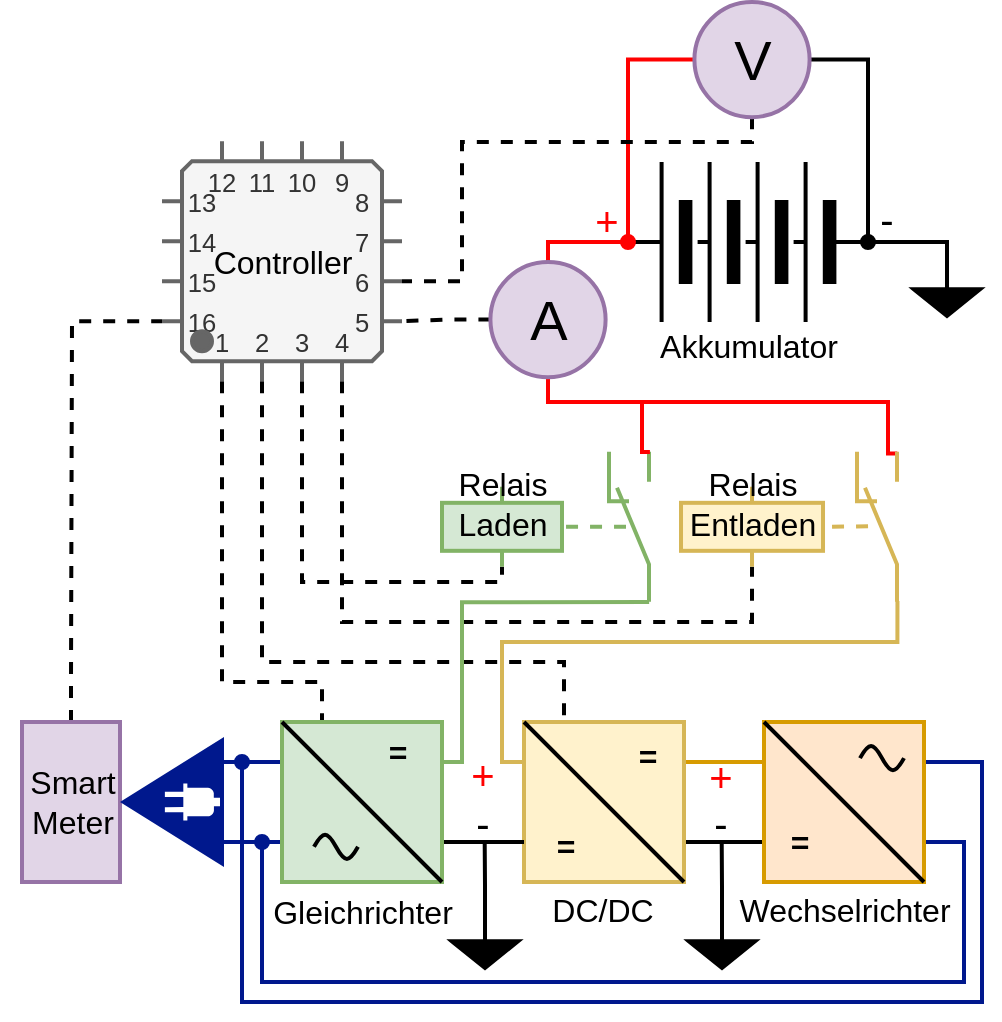 <mxfile version="21.2.1" type="device">
  <diagram name="Seite-1" id="qemIp7eOFDUc8YMIwoOe">
    <mxGraphModel dx="819" dy="573" grid="1" gridSize="10" guides="1" tooltips="1" connect="1" arrows="1" fold="1" page="1" pageScale="1" pageWidth="827" pageHeight="1169" math="0" shadow="0">
      <root>
        <mxCell id="0" />
        <mxCell id="1" parent="0" />
        <mxCell id="SQMH23yHNP8Jhb4yydkN-135" style="edgeStyle=orthogonalEdgeStyle;rounded=0;orthogonalLoop=1;jettySize=auto;html=1;exitX=0;exitY=0.5;exitDx=0;exitDy=0;entryX=0.5;entryY=0;entryDx=0;entryDy=0;entryPerimeter=0;endArrow=none;endFill=0;fontSize=16;strokeWidth=2;" parent="1" source="SQMH23yHNP8Jhb4yydkN-1" target="SQMH23yHNP8Jhb4yydkN-134" edge="1">
          <mxGeometry relative="1" as="geometry">
            <Array as="points">
              <mxPoint x="572" y="160" />
            </Array>
          </mxGeometry>
        </mxCell>
        <mxCell id="SQMH23yHNP8Jhb4yydkN-1" value="" style="pointerEvents=1;verticalLabelPosition=bottom;shadow=0;dashed=0;align=center;html=1;verticalAlign=top;shape=mxgraph.electrical.miscellaneous.batteryStack;rotation=-180;fontSize=16;strokeWidth=2;" parent="1" vertex="1">
          <mxGeometry x="413" y="120" width="120" height="80" as="geometry" />
        </mxCell>
        <mxCell id="SQMH23yHNP8Jhb4yydkN-116" style="edgeStyle=orthogonalEdgeStyle;rounded=0;orthogonalLoop=1;jettySize=auto;html=1;exitX=0;exitY=1;exitDx=90;exitDy=0;exitPerimeter=0;entryX=0.5;entryY=1;entryDx=0;entryDy=0;entryPerimeter=0;endArrow=none;endFill=0;dashed=1;fontSize=16;strokeWidth=2;" parent="1" source="SQMH23yHNP8Jhb4yydkN-2" target="SQMH23yHNP8Jhb4yydkN-70" edge="1">
          <mxGeometry relative="1" as="geometry">
            <Array as="points">
              <mxPoint x="270" y="350" />
              <mxPoint x="475" y="350" />
            </Array>
          </mxGeometry>
        </mxCell>
        <mxCell id="SQMH23yHNP8Jhb4yydkN-117" style="edgeStyle=orthogonalEdgeStyle;rounded=0;orthogonalLoop=1;jettySize=auto;html=1;exitX=0;exitY=1;exitDx=70;exitDy=0;exitPerimeter=0;entryX=0.5;entryY=1;entryDx=0;entryDy=0;entryPerimeter=0;dashed=1;endArrow=none;endFill=0;fontSize=16;strokeWidth=2;" parent="1" source="SQMH23yHNP8Jhb4yydkN-2" target="SQMH23yHNP8Jhb4yydkN-11" edge="1">
          <mxGeometry relative="1" as="geometry">
            <Array as="points">
              <mxPoint x="250" y="330" />
              <mxPoint x="350" y="330" />
            </Array>
          </mxGeometry>
        </mxCell>
        <mxCell id="SQMH23yHNP8Jhb4yydkN-118" style="edgeStyle=orthogonalEdgeStyle;rounded=0;orthogonalLoop=1;jettySize=auto;html=1;exitX=0;exitY=1;exitDx=50;exitDy=0;exitPerimeter=0;entryX=0.25;entryY=0;entryDx=0;entryDy=0;dashed=1;endArrow=none;endFill=0;fontSize=16;strokeWidth=2;" parent="1" source="SQMH23yHNP8Jhb4yydkN-2" target="SQMH23yHNP8Jhb4yydkN-21" edge="1">
          <mxGeometry relative="1" as="geometry">
            <Array as="points">
              <mxPoint x="230" y="370" />
              <mxPoint x="381" y="370" />
            </Array>
          </mxGeometry>
        </mxCell>
        <mxCell id="SQMH23yHNP8Jhb4yydkN-119" style="edgeStyle=orthogonalEdgeStyle;rounded=0;orthogonalLoop=1;jettySize=auto;html=1;exitX=0;exitY=1;exitDx=30;exitDy=0;exitPerimeter=0;entryX=0.25;entryY=0;entryDx=0;entryDy=0;dashed=1;endArrow=none;endFill=0;fontSize=16;strokeWidth=2;" parent="1" source="SQMH23yHNP8Jhb4yydkN-2" target="SQMH23yHNP8Jhb4yydkN-58" edge="1">
          <mxGeometry relative="1" as="geometry">
            <Array as="points">
              <mxPoint x="210" y="380" />
              <mxPoint x="260" y="380" />
            </Array>
          </mxGeometry>
        </mxCell>
        <mxCell id="SQMH23yHNP8Jhb4yydkN-2" value="" style="shadow=0;dashed=0;align=center;html=1;strokeWidth=2;shape=mxgraph.electrical.logic_gates.qfp_ic;whiteSpace=wrap;labelNames=a,b,c,d,e,f,g,h,i,j,k,l,m,n,o,p,q,r,s,t,u,v,w,x,y,z,a1,b1,c1,d1,e1,f1,g1,h1,i1,j1,k1,l1,m1,n1;fillColor=#f5f5f5;strokeColor=#666666;fontColor=#333333;fontSize=16;" parent="1" vertex="1">
          <mxGeometry x="180" y="109.59" width="120" height="120" as="geometry" />
        </mxCell>
        <mxCell id="SQMH23yHNP8Jhb4yydkN-64" style="edgeStyle=orthogonalEdgeStyle;rounded=0;orthogonalLoop=1;jettySize=auto;html=1;exitX=-0.002;exitY=1.004;exitDx=0;exitDy=0;entryX=1;entryY=0.25;entryDx=0;entryDy=0;endArrow=none;endFill=0;exitPerimeter=0;fillColor=#d5e8d4;strokeColor=#82b366;fontSize=16;strokeWidth=2;" parent="1" source="SQMH23yHNP8Jhb4yydkN-10" target="SQMH23yHNP8Jhb4yydkN-58" edge="1">
          <mxGeometry relative="1" as="geometry">
            <Array as="points">
              <mxPoint x="330" y="340" />
              <mxPoint x="330" y="420" />
            </Array>
          </mxGeometry>
        </mxCell>
        <mxCell id="SQMH23yHNP8Jhb4yydkN-10" value="" style="pointerEvents=1;verticalLabelPosition=bottom;shadow=0;dashed=0;align=center;html=1;verticalAlign=top;shape=mxgraph.electrical.electro-mechanical.changeoverContactSwitch2;elSwitchState=1;rotation=-90;fillColor=#d5e8d4;strokeColor=#82b366;fontSize=16;strokeWidth=2;" parent="1" vertex="1">
          <mxGeometry x="376" y="292.41" width="75" height="20" as="geometry" />
        </mxCell>
        <mxCell id="SQMH23yHNP8Jhb4yydkN-11" value="" style="pointerEvents=1;verticalLabelPosition=bottom;shadow=0;dashed=0;align=center;html=1;verticalAlign=top;shape=mxgraph.electrical.electro-mechanical.relay_coil;fillColor=#d5e8d4;strokeColor=#82b366;fontSize=16;strokeWidth=2;" parent="1" vertex="1">
          <mxGeometry x="320" y="282.41" width="60" height="40" as="geometry" />
        </mxCell>
        <mxCell id="SQMH23yHNP8Jhb4yydkN-12" value="" style="endArrow=none;dashed=1;html=1;strokeWidth=2;rounded=0;entryX=0.46;entryY=0.525;entryDx=0;entryDy=0;entryPerimeter=0;exitX=1.067;exitY=0.575;exitDx=0;exitDy=0;exitPerimeter=0;fontSize=16;fillColor=#d5e8d4;strokeColor=#82b366;" parent="1" edge="1">
          <mxGeometry width="50" height="50" relative="1" as="geometry">
            <mxPoint x="382.02" y="302.41" as="sourcePoint" />
            <mxPoint x="412" y="302.41" as="targetPoint" />
          </mxGeometry>
        </mxCell>
        <mxCell id="SQMH23yHNP8Jhb4yydkN-75" style="edgeStyle=orthogonalEdgeStyle;rounded=0;orthogonalLoop=1;jettySize=auto;html=1;exitX=0;exitY=0.25;exitDx=0;exitDy=0;entryX=0.005;entryY=1.011;entryDx=0;entryDy=0;entryPerimeter=0;endArrow=none;endFill=0;fillColor=#fff2cc;strokeColor=#d6b656;fontSize=16;strokeWidth=2;" parent="1" source="SQMH23yHNP8Jhb4yydkN-21" target="SQMH23yHNP8Jhb4yydkN-69" edge="1">
          <mxGeometry relative="1" as="geometry">
            <Array as="points">
              <mxPoint x="350" y="420" />
              <mxPoint x="350" y="360" />
              <mxPoint x="548" y="360" />
            </Array>
          </mxGeometry>
        </mxCell>
        <mxCell id="SQMH23yHNP8Jhb4yydkN-81" style="edgeStyle=orthogonalEdgeStyle;rounded=0;orthogonalLoop=1;jettySize=auto;html=1;exitX=1;exitY=0.25;exitDx=0;exitDy=0;entryX=0;entryY=0.25;entryDx=0;entryDy=0;endArrow=none;endFill=0;fillColor=#ffe6cc;strokeColor=#d79b00;fontSize=16;strokeWidth=2;" parent="1" source="SQMH23yHNP8Jhb4yydkN-21" target="SQMH23yHNP8Jhb4yydkN-24" edge="1">
          <mxGeometry relative="1" as="geometry" />
        </mxCell>
        <mxCell id="SQMH23yHNP8Jhb4yydkN-85" style="edgeStyle=orthogonalEdgeStyle;rounded=0;orthogonalLoop=1;jettySize=auto;html=1;exitX=1;exitY=0.75;exitDx=0;exitDy=0;entryX=0;entryY=0.75;entryDx=0;entryDy=0;endArrow=none;endFill=0;fontSize=16;strokeWidth=2;" parent="1" source="SQMH23yHNP8Jhb4yydkN-21" target="SQMH23yHNP8Jhb4yydkN-24" edge="1">
          <mxGeometry relative="1" as="geometry" />
        </mxCell>
        <mxCell id="SQMH23yHNP8Jhb4yydkN-21" value="" style="whiteSpace=wrap;html=1;aspect=fixed;fillColor=#fff2cc;strokeColor=#d6b656;fontSize=16;strokeWidth=2;" parent="1" vertex="1">
          <mxGeometry x="361" y="400" width="80" height="80" as="geometry" />
        </mxCell>
        <mxCell id="SQMH23yHNP8Jhb4yydkN-106" style="edgeStyle=orthogonalEdgeStyle;rounded=0;orthogonalLoop=1;jettySize=auto;html=1;exitX=1;exitY=0.75;exitDx=0;exitDy=0;endArrow=oval;endFill=1;fillColor=#dae8fc;strokeColor=#00188D;fontSize=16;strokeWidth=2;" parent="1" source="SQMH23yHNP8Jhb4yydkN-24" edge="1">
          <mxGeometry relative="1" as="geometry">
            <mxPoint x="230" y="460" as="targetPoint" />
            <Array as="points">
              <mxPoint x="581" y="460" />
              <mxPoint x="581" y="530" />
              <mxPoint x="230" y="530" />
            </Array>
          </mxGeometry>
        </mxCell>
        <mxCell id="SQMH23yHNP8Jhb4yydkN-107" style="edgeStyle=orthogonalEdgeStyle;rounded=0;orthogonalLoop=1;jettySize=auto;html=1;exitX=1;exitY=0.25;exitDx=0;exitDy=0;endArrow=oval;endFill=1;fillColor=#dae8fc;strokeColor=#00188D;fontSize=16;strokeWidth=2;" parent="1" source="SQMH23yHNP8Jhb4yydkN-24" edge="1">
          <mxGeometry relative="1" as="geometry">
            <mxPoint x="220" y="420" as="targetPoint" />
            <Array as="points">
              <mxPoint x="590" y="420" />
              <mxPoint x="590" y="540" />
              <mxPoint x="220" y="540" />
            </Array>
          </mxGeometry>
        </mxCell>
        <mxCell id="SQMH23yHNP8Jhb4yydkN-24" value="" style="whiteSpace=wrap;html=1;aspect=fixed;fillColor=#ffe6cc;strokeColor=#d79b00;fontSize=16;strokeWidth=2;" parent="1" vertex="1">
          <mxGeometry x="481" y="400" width="80" height="80" as="geometry" />
        </mxCell>
        <mxCell id="SQMH23yHNP8Jhb4yydkN-40" value="&lt;font style=&quot;font-size: 16px;&quot;&gt;=&lt;/font&gt;" style="text;html=1;strokeColor=none;fillColor=none;align=center;verticalAlign=middle;whiteSpace=wrap;rounded=0;fontSize=16;strokeWidth=2;fontStyle=1" parent="1" vertex="1">
          <mxGeometry x="351" y="446.5" width="62" height="30" as="geometry" />
        </mxCell>
        <mxCell id="SQMH23yHNP8Jhb4yydkN-41" value="" style="endArrow=none;html=1;rounded=0;entryX=1;entryY=1;entryDx=0;entryDy=0;exitX=0;exitY=0;exitDx=0;exitDy=0;fontSize=16;strokeWidth=2;" parent="1" source="SQMH23yHNP8Jhb4yydkN-21" target="SQMH23yHNP8Jhb4yydkN-21" edge="1">
          <mxGeometry width="50" height="50" relative="1" as="geometry">
            <mxPoint x="533" y="491.5" as="sourcePoint" />
            <mxPoint x="583" y="441.5" as="targetPoint" />
          </mxGeometry>
        </mxCell>
        <mxCell id="SQMH23yHNP8Jhb4yydkN-42" value="&lt;font style=&quot;font-size: 16px;&quot;&gt;=&lt;/font&gt;" style="text;html=1;strokeColor=none;fillColor=none;align=center;verticalAlign=middle;whiteSpace=wrap;rounded=0;fontSize=16;strokeWidth=2;fontStyle=1" parent="1" vertex="1">
          <mxGeometry x="393" y="401.5" width="60" height="30" as="geometry" />
        </mxCell>
        <mxCell id="SQMH23yHNP8Jhb4yydkN-43" value="&lt;font style=&quot;font-size: 16px;&quot;&gt;=&lt;/font&gt;" style="text;html=1;strokeColor=none;fillColor=none;align=center;verticalAlign=middle;whiteSpace=wrap;rounded=0;fontSize=16;strokeWidth=2;fontStyle=1" parent="1" vertex="1">
          <mxGeometry x="469" y="445" width="60" height="30" as="geometry" />
        </mxCell>
        <mxCell id="SQMH23yHNP8Jhb4yydkN-44" value="" style="endArrow=none;html=1;rounded=0;entryX=1;entryY=1;entryDx=0;entryDy=0;exitX=0;exitY=0;exitDx=0;exitDy=0;fontSize=16;strokeWidth=2;" parent="1" edge="1">
          <mxGeometry width="50" height="50" relative="1" as="geometry">
            <mxPoint x="481" y="400" as="sourcePoint" />
            <mxPoint x="561" y="480" as="targetPoint" />
          </mxGeometry>
        </mxCell>
        <mxCell id="SQMH23yHNP8Jhb4yydkN-45" value="" style="pointerEvents=1;verticalLabelPosition=bottom;shadow=0;dashed=0;align=center;html=1;verticalAlign=top;shape=mxgraph.electrical.waveforms.sine_wave;fontSize=16;strokeWidth=2;" parent="1" vertex="1">
          <mxGeometry x="529" y="410" width="22" height="16.18" as="geometry" />
        </mxCell>
        <mxCell id="SQMH23yHNP8Jhb4yydkN-89" style="edgeStyle=orthogonalEdgeStyle;rounded=0;orthogonalLoop=1;jettySize=auto;html=1;exitX=1;exitY=0.75;exitDx=0;exitDy=0;entryX=0;entryY=0.75;entryDx=0;entryDy=0;endArrow=none;endFill=0;fontSize=16;strokeWidth=2;" parent="1" source="SQMH23yHNP8Jhb4yydkN-58" target="SQMH23yHNP8Jhb4yydkN-21" edge="1">
          <mxGeometry relative="1" as="geometry" />
        </mxCell>
        <mxCell id="SQMH23yHNP8Jhb4yydkN-123" style="edgeStyle=orthogonalEdgeStyle;rounded=0;orthogonalLoop=1;jettySize=auto;html=1;exitX=0;exitY=0.25;exitDx=0;exitDy=0;entryX=0;entryY=0.5;entryDx=0;entryDy=0;entryPerimeter=0;endArrow=none;endFill=0;fillColor=#dae8fc;strokeColor=#00188D;fontSize=16;strokeWidth=2;" parent="1" source="SQMH23yHNP8Jhb4yydkN-58" target="SQMH23yHNP8Jhb4yydkN-122" edge="1">
          <mxGeometry relative="1" as="geometry">
            <Array as="points">
              <mxPoint x="210" y="420" />
              <mxPoint x="210" y="440" />
            </Array>
          </mxGeometry>
        </mxCell>
        <mxCell id="SQMH23yHNP8Jhb4yydkN-124" style="edgeStyle=orthogonalEdgeStyle;rounded=0;orthogonalLoop=1;jettySize=auto;html=1;exitX=0;exitY=0.75;exitDx=0;exitDy=0;entryX=0;entryY=0.5;entryDx=0;entryDy=0;entryPerimeter=0;endArrow=none;endFill=0;fillColor=#dae8fc;strokeColor=#00188D;fontSize=16;strokeWidth=2;" parent="1" source="SQMH23yHNP8Jhb4yydkN-58" target="SQMH23yHNP8Jhb4yydkN-122" edge="1">
          <mxGeometry relative="1" as="geometry">
            <Array as="points">
              <mxPoint x="210" y="460" />
              <mxPoint x="210" y="440" />
            </Array>
          </mxGeometry>
        </mxCell>
        <mxCell id="SQMH23yHNP8Jhb4yydkN-58" value="" style="whiteSpace=wrap;html=1;aspect=fixed;fillColor=#d5e8d4;strokeColor=#82b366;fontSize=16;strokeWidth=2;" parent="1" vertex="1">
          <mxGeometry x="240" y="400" width="80" height="80" as="geometry" />
        </mxCell>
        <mxCell id="SQMH23yHNP8Jhb4yydkN-59" value="&lt;font style=&quot;font-size: 16px;&quot;&gt;=&lt;/font&gt;" style="text;html=1;strokeColor=none;fillColor=none;align=center;verticalAlign=middle;whiteSpace=wrap;rounded=0;fontSize=16;strokeWidth=2;fontStyle=1" parent="1" vertex="1">
          <mxGeometry x="268" y="400" width="60" height="30" as="geometry" />
        </mxCell>
        <mxCell id="SQMH23yHNP8Jhb4yydkN-60" value="" style="endArrow=none;html=1;rounded=0;entryX=1;entryY=1;entryDx=0;entryDy=0;exitX=0;exitY=0;exitDx=0;exitDy=0;fontSize=16;strokeWidth=2;" parent="1" edge="1">
          <mxGeometry width="50" height="50" relative="1" as="geometry">
            <mxPoint x="240" y="400" as="sourcePoint" />
            <mxPoint x="320" y="480" as="targetPoint" />
          </mxGeometry>
        </mxCell>
        <mxCell id="SQMH23yHNP8Jhb4yydkN-61" value="" style="pointerEvents=1;verticalLabelPosition=bottom;shadow=0;dashed=0;align=center;html=1;verticalAlign=top;shape=mxgraph.electrical.waveforms.sine_wave;fontSize=16;strokeWidth=2;" parent="1" vertex="1">
          <mxGeometry x="256" y="454.32" width="22" height="16.18" as="geometry" />
        </mxCell>
        <mxCell id="SQMH23yHNP8Jhb4yydkN-95" style="edgeStyle=orthogonalEdgeStyle;rounded=0;orthogonalLoop=1;jettySize=auto;html=1;exitX=0.989;exitY=1.007;exitDx=0;exitDy=0;entryX=0.5;entryY=1;entryDx=0;entryDy=0;endArrow=none;endFill=0;startArrow=none;startFill=0;exitPerimeter=0;fillColor=#f8cecc;strokeColor=#FF0000;fontSize=16;strokeWidth=2;" parent="1" source="SQMH23yHNP8Jhb4yydkN-69" target="SQMH23yHNP8Jhb4yydkN-91" edge="1">
          <mxGeometry relative="1" as="geometry">
            <Array as="points">
              <mxPoint x="543" y="266" />
              <mxPoint x="543" y="240" />
              <mxPoint x="373" y="240" />
            </Array>
          </mxGeometry>
        </mxCell>
        <mxCell id="SQMH23yHNP8Jhb4yydkN-69" value="" style="pointerEvents=1;verticalLabelPosition=bottom;shadow=0;dashed=0;align=center;html=1;verticalAlign=top;shape=mxgraph.electrical.electro-mechanical.changeoverContactSwitch2;elSwitchState=1;rotation=-90;fillColor=#fff2cc;strokeColor=#d6b656;fontSize=16;strokeWidth=2;" parent="1" vertex="1">
          <mxGeometry x="500" y="292.41" width="75" height="20" as="geometry" />
        </mxCell>
        <mxCell id="SQMH23yHNP8Jhb4yydkN-70" value="" style="pointerEvents=1;verticalLabelPosition=bottom;shadow=0;dashed=0;align=center;html=1;verticalAlign=top;shape=mxgraph.electrical.electro-mechanical.relay_coil;fillColor=#fff2cc;strokeColor=#d6b656;fontSize=16;strokeWidth=2;" parent="1" vertex="1">
          <mxGeometry x="439.51" y="282.41" width="71" height="40" as="geometry" />
        </mxCell>
        <mxCell id="SQMH23yHNP8Jhb4yydkN-71" value="" style="endArrow=none;dashed=1;html=1;strokeWidth=2;rounded=0;exitX=1.067;exitY=0.575;exitDx=0;exitDy=0;exitPerimeter=0;fontSize=16;fillColor=#fff2cc;strokeColor=#d6b656;" parent="1" edge="1">
          <mxGeometry width="50" height="50" relative="1" as="geometry">
            <mxPoint x="515.02" y="302.41" as="sourcePoint" />
            <mxPoint x="538" y="302" as="targetPoint" />
          </mxGeometry>
        </mxCell>
        <mxCell id="SQMH23yHNP8Jhb4yydkN-88" style="edgeStyle=orthogonalEdgeStyle;rounded=0;orthogonalLoop=1;jettySize=auto;html=1;exitX=0.5;exitY=1;exitDx=0;exitDy=0;fontSize=16;strokeWidth=2;" parent="1" source="SQMH23yHNP8Jhb4yydkN-59" target="SQMH23yHNP8Jhb4yydkN-59" edge="1">
          <mxGeometry relative="1" as="geometry" />
        </mxCell>
        <mxCell id="SQMH23yHNP8Jhb4yydkN-94" style="edgeStyle=orthogonalEdgeStyle;rounded=0;orthogonalLoop=1;jettySize=auto;html=1;exitX=0.5;exitY=1;exitDx=0;exitDy=0;endArrow=none;endFill=0;entryX=0.999;entryY=1.023;entryDx=0;entryDy=0;entryPerimeter=0;fillColor=#f8cecc;strokeColor=#FF0000;fontSize=16;strokeWidth=2;" parent="1" source="SQMH23yHNP8Jhb4yydkN-91" target="SQMH23yHNP8Jhb4yydkN-10" edge="1">
          <mxGeometry relative="1" as="geometry">
            <mxPoint x="430" y="260" as="targetPoint" />
            <Array as="points">
              <mxPoint x="373" y="240" />
              <mxPoint x="420" y="240" />
              <mxPoint x="420" y="265" />
            </Array>
          </mxGeometry>
        </mxCell>
        <mxCell id="SQMH23yHNP8Jhb4yydkN-96" style="edgeStyle=orthogonalEdgeStyle;rounded=0;orthogonalLoop=1;jettySize=auto;html=1;exitX=0.5;exitY=0;exitDx=0;exitDy=0;entryX=1;entryY=0.5;entryDx=0;entryDy=0;endArrow=none;endFill=0;fillColor=#f8cecc;strokeColor=#FF0000;fontSize=16;strokeWidth=2;" parent="1" source="SQMH23yHNP8Jhb4yydkN-91" target="SQMH23yHNP8Jhb4yydkN-1" edge="1">
          <mxGeometry relative="1" as="geometry">
            <Array as="points">
              <mxPoint x="373" y="160" />
            </Array>
          </mxGeometry>
        </mxCell>
        <mxCell id="SQMH23yHNP8Jhb4yydkN-138" style="edgeStyle=orthogonalEdgeStyle;rounded=0;orthogonalLoop=1;jettySize=auto;html=1;exitX=0;exitY=0.5;exitDx=0;exitDy=0;entryX=1;entryY=0;entryDx=0;entryDy=90;entryPerimeter=0;endArrow=none;endFill=0;dashed=1;fontSize=16;strokeWidth=2;" parent="1" source="SQMH23yHNP8Jhb4yydkN-91" target="SQMH23yHNP8Jhb4yydkN-2" edge="1">
          <mxGeometry relative="1" as="geometry" />
        </mxCell>
        <mxCell id="SQMH23yHNP8Jhb4yydkN-91" value="A" style="verticalLabelPosition=middle;shadow=0;dashed=0;align=center;html=1;verticalAlign=middle;strokeWidth=2;shape=ellipse;aspect=fixed;fontSize=28;fillColor=#e1d5e7;strokeColor=#9673a6;" parent="1" vertex="1">
          <mxGeometry x="344.21" y="170.0" width="57.59" height="57.59" as="geometry" />
        </mxCell>
        <mxCell id="SQMH23yHNP8Jhb4yydkN-97" style="edgeStyle=orthogonalEdgeStyle;rounded=0;orthogonalLoop=1;jettySize=auto;html=1;exitX=1;exitY=0.5;exitDx=0;exitDy=0;entryX=0;entryY=0.5;entryDx=0;entryDy=0;endArrow=oval;endFill=1;fontSize=16;strokeWidth=2;" parent="1" source="SQMH23yHNP8Jhb4yydkN-92" target="SQMH23yHNP8Jhb4yydkN-1" edge="1">
          <mxGeometry relative="1" as="geometry">
            <Array as="points">
              <mxPoint x="533" y="69" />
            </Array>
          </mxGeometry>
        </mxCell>
        <mxCell id="SQMH23yHNP8Jhb4yydkN-98" style="edgeStyle=orthogonalEdgeStyle;rounded=0;orthogonalLoop=1;jettySize=auto;html=1;exitX=0;exitY=0.5;exitDx=0;exitDy=0;entryX=1;entryY=0.5;entryDx=0;entryDy=0;endArrow=oval;endFill=1;fillColor=#f8cecc;strokeColor=#FF0000;fontSize=16;strokeWidth=2;" parent="1" source="SQMH23yHNP8Jhb4yydkN-92" target="SQMH23yHNP8Jhb4yydkN-1" edge="1">
          <mxGeometry relative="1" as="geometry">
            <Array as="points">
              <mxPoint x="413" y="69" />
            </Array>
          </mxGeometry>
        </mxCell>
        <mxCell id="SQMH23yHNP8Jhb4yydkN-110" style="edgeStyle=orthogonalEdgeStyle;rounded=0;orthogonalLoop=1;jettySize=auto;html=1;exitX=0.5;exitY=1;exitDx=0;exitDy=0;entryX=1;entryY=0;entryDx=0;entryDy=70;entryPerimeter=0;dashed=1;endArrow=none;endFill=0;fontSize=16;strokeWidth=2;" parent="1" source="SQMH23yHNP8Jhb4yydkN-92" target="SQMH23yHNP8Jhb4yydkN-2" edge="1">
          <mxGeometry relative="1" as="geometry">
            <Array as="points">
              <mxPoint x="475" y="110" />
              <mxPoint x="330" y="110" />
              <mxPoint x="330" y="180" />
            </Array>
          </mxGeometry>
        </mxCell>
        <mxCell id="SQMH23yHNP8Jhb4yydkN-92" value="V" style="verticalLabelPosition=middle;shadow=0;dashed=0;align=center;html=1;verticalAlign=middle;strokeWidth=2;shape=ellipse;aspect=fixed;fontSize=28;fillColor=#e1d5e7;strokeColor=#9673a6;" parent="1" vertex="1">
          <mxGeometry x="446.21" y="40" width="57.59" height="57.59" as="geometry" />
        </mxCell>
        <mxCell id="SQMH23yHNP8Jhb4yydkN-125" style="edgeStyle=orthogonalEdgeStyle;rounded=0;orthogonalLoop=1;jettySize=auto;html=1;exitX=0.5;exitY=0;exitDx=0;exitDy=0;entryX=0;entryY=0;entryDx=0;entryDy=90;entryPerimeter=0;dashed=1;endArrow=none;endFill=0;fontSize=16;strokeWidth=2;" parent="1" source="SQMH23yHNP8Jhb4yydkN-121" target="SQMH23yHNP8Jhb4yydkN-2" edge="1">
          <mxGeometry relative="1" as="geometry">
            <Array as="points">
              <mxPoint x="135" y="380" />
              <mxPoint x="135" y="160" />
              <mxPoint x="135" y="200" />
            </Array>
          </mxGeometry>
        </mxCell>
        <mxCell id="SQMH23yHNP8Jhb4yydkN-121" value="" style="rounded=0;whiteSpace=wrap;html=1;fillColor=#e1d5e7;strokeColor=#9673a6;fontSize=16;strokeWidth=2;" parent="1" vertex="1">
          <mxGeometry x="110" y="400" width="49" height="80" as="geometry" />
        </mxCell>
        <mxCell id="SQMH23yHNP8Jhb4yydkN-122" value="" style="sketch=0;aspect=fixed;pointerEvents=1;shadow=0;dashed=0;html=1;strokeColor=none;labelPosition=center;verticalLabelPosition=bottom;verticalAlign=top;align=center;fillColor=#00188D;shape=mxgraph.mscae.enterprise.plug_and_play;rotation=-180;fontSize=16;strokeWidth=2;" parent="1" vertex="1">
          <mxGeometry x="159" y="407.5" width="52" height="65" as="geometry" />
        </mxCell>
        <mxCell id="SQMH23yHNP8Jhb4yydkN-126" value="&lt;font style=&quot;font-size: 16px;&quot;&gt;Gleichrichter&lt;/font&gt;" style="text;html=1;align=center;verticalAlign=middle;resizable=0;points=[];autosize=1;strokeColor=none;fillColor=none;fontSize=16;strokeWidth=2;" parent="1" vertex="1">
          <mxGeometry x="225" y="480" width="110" height="30" as="geometry" />
        </mxCell>
        <mxCell id="SQMH23yHNP8Jhb4yydkN-127" value="&lt;font style=&quot;font-size: 16px;&quot;&gt;DC/DC&lt;/font&gt;" style="text;html=1;align=center;verticalAlign=middle;resizable=0;points=[];autosize=1;strokeColor=none;fillColor=none;fontSize=16;strokeWidth=2;" parent="1" vertex="1">
          <mxGeometry x="365" y="479" width="70" height="30" as="geometry" />
        </mxCell>
        <mxCell id="SQMH23yHNP8Jhb4yydkN-128" value="&lt;font style=&quot;font-size: 16px;&quot;&gt;Wechselrichter&lt;/font&gt;" style="text;html=1;align=center;verticalAlign=middle;resizable=0;points=[];autosize=1;strokeColor=none;fillColor=none;fontSize=16;strokeWidth=2;" parent="1" vertex="1">
          <mxGeometry x="456" y="479" width="130" height="30" as="geometry" />
        </mxCell>
        <mxCell id="SQMH23yHNP8Jhb4yydkN-129" value="&lt;font style=&quot;font-size: 16px;&quot;&gt;Relais&lt;br style=&quot;font-size: 16px;&quot;&gt;Laden&lt;br style=&quot;font-size: 16px;&quot;&gt;&lt;/font&gt;" style="text;html=1;align=center;verticalAlign=middle;resizable=0;points=[];autosize=1;fontSize=16;strokeWidth=2;" parent="1" vertex="1">
          <mxGeometry x="315" y="266.41" width="70" height="50" as="geometry" />
        </mxCell>
        <mxCell id="SQMH23yHNP8Jhb4yydkN-130" value="&lt;font style=&quot;font-size: 16px;&quot;&gt;Relais&lt;br style=&quot;font-size: 16px;&quot;&gt;Entladen&lt;br style=&quot;font-size: 16px;&quot;&gt;&lt;/font&gt;" style="text;html=1;align=center;verticalAlign=middle;resizable=0;points=[];autosize=1;strokeColor=none;fillColor=none;fontSize=16;strokeWidth=2;" parent="1" vertex="1">
          <mxGeometry x="430" y="266.41" width="90" height="50" as="geometry" />
        </mxCell>
        <mxCell id="SQMH23yHNP8Jhb4yydkN-131" value="&lt;font style=&quot;font-size: 16px;&quot;&gt;Akkumulator&lt;/font&gt;" style="text;html=1;align=center;verticalAlign=middle;resizable=0;points=[];autosize=1;strokeColor=none;fillColor=none;fontSize=16;strokeWidth=2;" parent="1" vertex="1">
          <mxGeometry x="418" y="197.0" width="110" height="30" as="geometry" />
        </mxCell>
        <mxCell id="SQMH23yHNP8Jhb4yydkN-132" value="&lt;font style=&quot;font-size: 16px;&quot;&gt;Controller&lt;/font&gt;" style="text;html=1;align=center;verticalAlign=middle;resizable=0;points=[];autosize=1;strokeColor=none;fillColor=none;fontSize=16;strokeWidth=2;" parent="1" vertex="1">
          <mxGeometry x="195" y="154.59" width="90" height="30" as="geometry" />
        </mxCell>
        <mxCell id="SQMH23yHNP8Jhb4yydkN-133" value="&lt;font style=&quot;font-size: 16px;&quot;&gt;Smart&lt;br style=&quot;font-size: 16px;&quot;&gt;Meter&lt;br style=&quot;font-size: 16px;&quot;&gt;&lt;/font&gt;" style="text;html=1;align=center;verticalAlign=middle;resizable=0;points=[];autosize=1;fontSize=16;strokeWidth=2;" parent="1" vertex="1">
          <mxGeometry x="99.5" y="415" width="70" height="50" as="geometry" />
        </mxCell>
        <mxCell id="SQMH23yHNP8Jhb4yydkN-134" value="" style="pointerEvents=1;verticalLabelPosition=bottom;shadow=0;dashed=0;align=center;html=1;verticalAlign=top;shape=mxgraph.electrical.signal_sources.signal_ground;fillColor=#000000;fontSize=16;strokeWidth=2;" parent="1" vertex="1">
          <mxGeometry x="556" y="177" width="33" height="20" as="geometry" />
        </mxCell>
        <mxCell id="SQMH23yHNP8Jhb4yydkN-137" style="edgeStyle=orthogonalEdgeStyle;rounded=0;orthogonalLoop=1;jettySize=auto;html=1;exitX=0.5;exitY=0;exitDx=0;exitDy=0;exitPerimeter=0;endArrow=none;endFill=0;fontSize=16;strokeWidth=2;" parent="1" source="SQMH23yHNP8Jhb4yydkN-136" edge="1">
          <mxGeometry relative="1" as="geometry">
            <mxPoint x="341.345" y="460" as="targetPoint" />
          </mxGeometry>
        </mxCell>
        <mxCell id="SQMH23yHNP8Jhb4yydkN-136" value="" style="pointerEvents=1;verticalLabelPosition=bottom;shadow=0;dashed=0;align=center;html=1;verticalAlign=top;shape=mxgraph.electrical.signal_sources.signal_ground;fillColor=#000000;fontSize=16;strokeWidth=2;" parent="1" vertex="1">
          <mxGeometry x="325" y="503" width="33" height="20" as="geometry" />
        </mxCell>
        <mxCell id="SQMH23yHNP8Jhb4yydkN-140" value="&lt;font style=&quot;font-size: 20px;&quot;&gt;+&lt;/font&gt;" style="text;html=1;align=center;verticalAlign=middle;resizable=0;points=[];autosize=1;fontColor=#FF0000;" parent="1" vertex="1">
          <mxGeometry x="382" y="128.59" width="40" height="40" as="geometry" />
        </mxCell>
        <mxCell id="SQMH23yHNP8Jhb4yydkN-141" value="&lt;font style=&quot;font-size: 20px;&quot;&gt;-&lt;/font&gt;" style="text;html=1;align=center;verticalAlign=middle;resizable=0;points=[];autosize=1;strokeColor=none;fillColor=none;fontSize=16;" parent="1" vertex="1">
          <mxGeometry x="527" y="127.59" width="30" height="40" as="geometry" />
        </mxCell>
        <mxCell id="SQMH23yHNP8Jhb4yydkN-146" style="edgeStyle=orthogonalEdgeStyle;rounded=0;orthogonalLoop=1;jettySize=auto;html=1;exitX=0.5;exitY=0;exitDx=0;exitDy=0;exitPerimeter=0;endArrow=none;endFill=0;strokeWidth=2;" parent="1" source="SQMH23yHNP8Jhb4yydkN-145" edge="1">
          <mxGeometry relative="1" as="geometry">
            <mxPoint x="459.857" y="460" as="targetPoint" />
          </mxGeometry>
        </mxCell>
        <mxCell id="SQMH23yHNP8Jhb4yydkN-145" value="" style="pointerEvents=1;verticalLabelPosition=bottom;shadow=0;dashed=0;align=center;html=1;verticalAlign=top;shape=mxgraph.electrical.signal_sources.signal_ground;fillColor=#000000;fontSize=16;strokeWidth=2;" parent="1" vertex="1">
          <mxGeometry x="443.5" y="503" width="33" height="20" as="geometry" />
        </mxCell>
        <mxCell id="YpaWCr1lpSKYVfTjB5uo-1" value="&lt;font style=&quot;font-size: 20px;&quot;&gt;-&lt;/font&gt;" style="text;html=1;align=center;verticalAlign=middle;resizable=0;points=[];autosize=1;strokeColor=none;fillColor=none;fontSize=16;" vertex="1" parent="1">
          <mxGeometry x="443.5" y="430" width="30" height="40" as="geometry" />
        </mxCell>
        <mxCell id="YpaWCr1lpSKYVfTjB5uo-2" value="&lt;font style=&quot;font-size: 20px;&quot;&gt;-&lt;/font&gt;" style="text;html=1;align=center;verticalAlign=middle;resizable=0;points=[];autosize=1;strokeColor=none;fillColor=none;fontSize=16;" vertex="1" parent="1">
          <mxGeometry x="324.5" y="430" width="30" height="40" as="geometry" />
        </mxCell>
        <mxCell id="YpaWCr1lpSKYVfTjB5uo-3" value="&lt;font style=&quot;font-size: 20px;&quot;&gt;+&lt;/font&gt;" style="text;html=1;align=center;verticalAlign=middle;resizable=0;points=[];autosize=1;fontColor=#FF0000;" vertex="1" parent="1">
          <mxGeometry x="319.5" y="406" width="40" height="40" as="geometry" />
        </mxCell>
        <mxCell id="YpaWCr1lpSKYVfTjB5uo-4" value="&lt;font style=&quot;font-size: 20px;&quot;&gt;+&lt;/font&gt;" style="text;html=1;align=center;verticalAlign=middle;resizable=0;points=[];autosize=1;fontColor=#FF0000;" vertex="1" parent="1">
          <mxGeometry x="438.5" y="407" width="40" height="40" as="geometry" />
        </mxCell>
      </root>
    </mxGraphModel>
  </diagram>
</mxfile>
